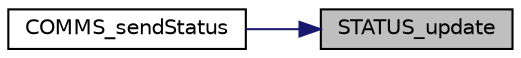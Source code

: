 digraph "STATUS_update"
{
 // LATEX_PDF_SIZE
  edge [fontname="Helvetica",fontsize="10",labelfontname="Helvetica",labelfontsize="10"];
  node [fontname="Helvetica",fontsize="10",shape=record];
  rankdir="RL";
  Node1 [label="STATUS_update",height=0.2,width=0.4,color="black", fillcolor="grey75", style="filled", fontcolor="black",tooltip=" "];
  Node1 -> Node2 [dir="back",color="midnightblue",fontsize="10",style="solid"];
  Node2 [label="COMMS_sendStatus",height=0.2,width=0.4,color="black", fillcolor="white", style="filled",URL="$comms_8h.html#a29bf112d7a2cea2f8887580992840ecb",tooltip=" "];
}
